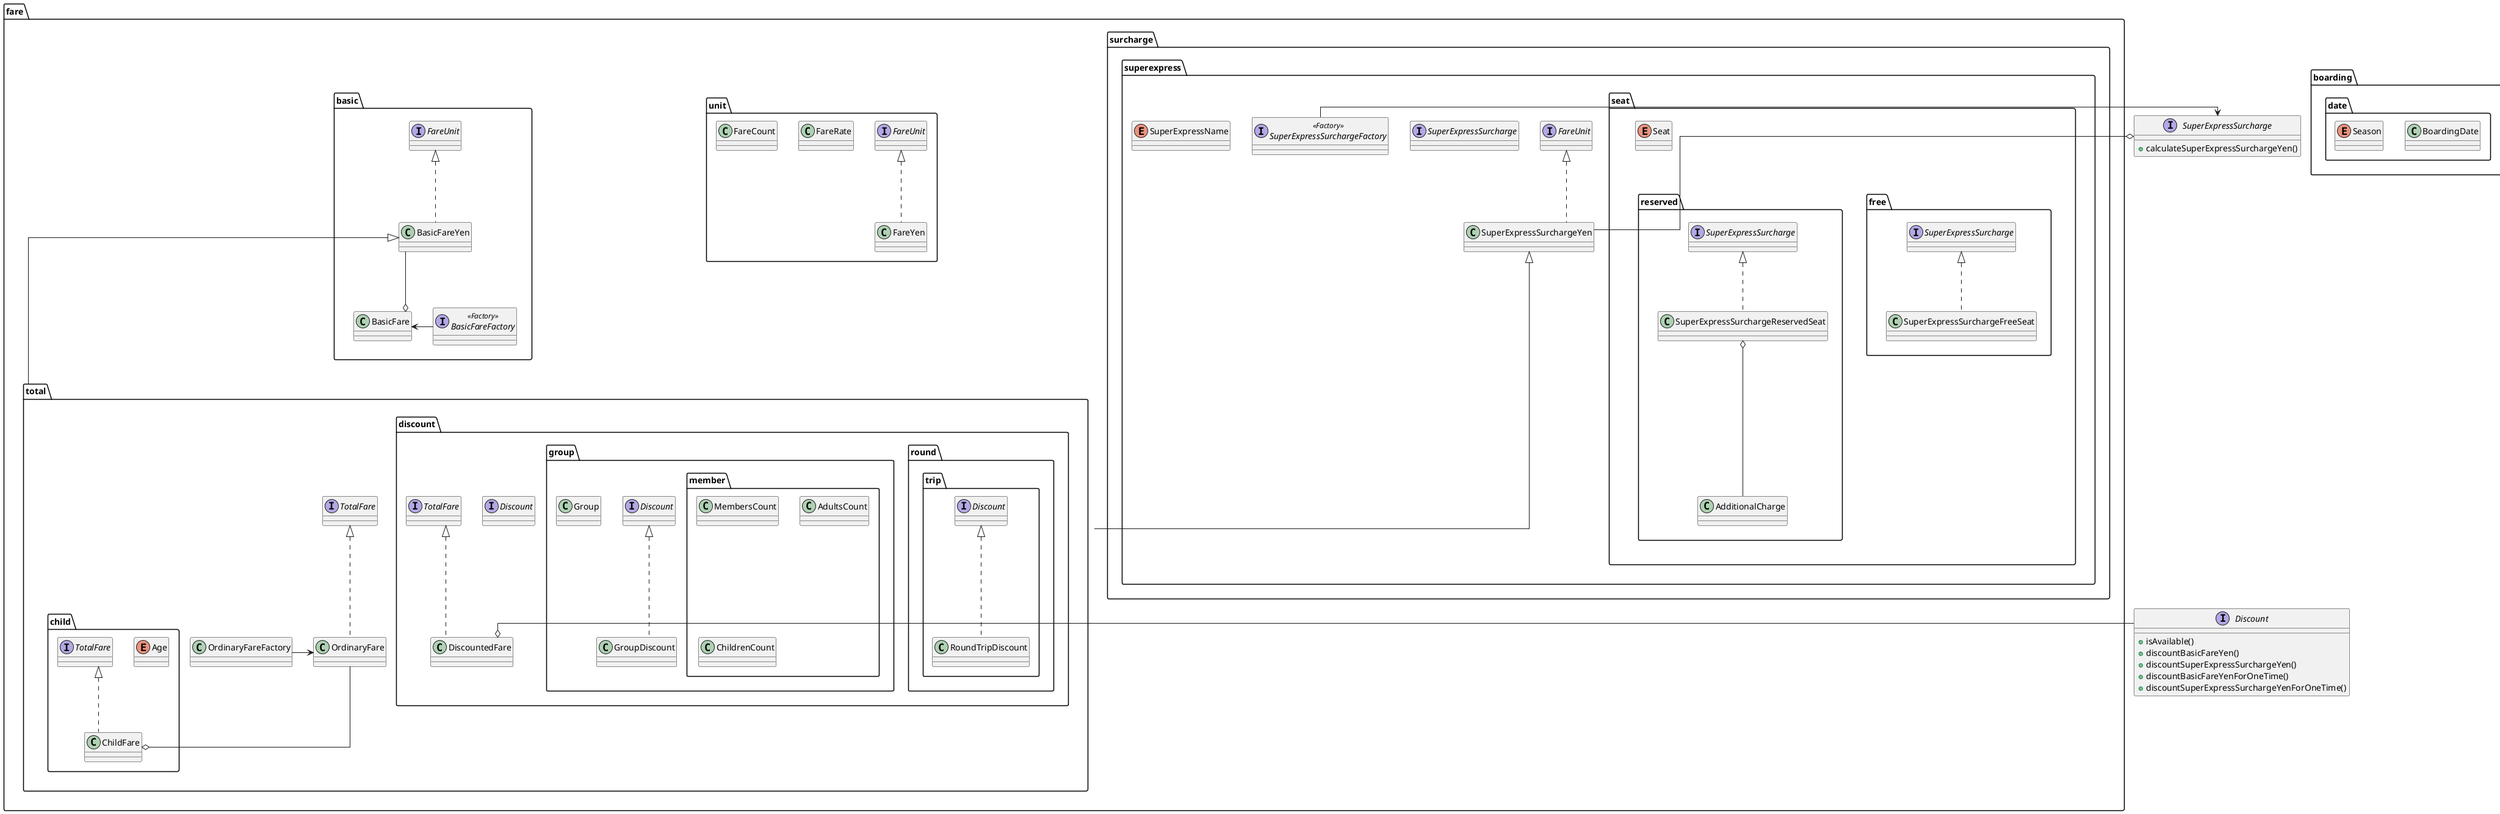 @startuml
skinparam linetype ortho
'left to right direction


package fare {

    package unit {
        interface FareUnit

        class FareYen implements FareUnit
        class FareRate
        class FareCount
    }


    package basic {
        class BasicFare
        class BasicFareYen implements FareUnit

        interface BasicFareFactory <<Factory>>
    }

    package surcharge.superexpress {
        interface SuperExpressSurcharge
        class SuperExpressSurchargeYen implements FareUnit
        interface SuperExpressSurchargeFactory <<Factory>>
        enum SuperExpressName

        package seat {
            enum Seat

            package reserved {
                class SuperExpressSurchargeReservedSeat implements SuperExpressSurcharge
                class AdditionalCharge
            }

            package free {
                class SuperExpressSurchargeFreeSeat implements SuperExpressSurcharge
            }
        }
    }

    package total {
        interface TotalFare
        class OrdinaryFare implements TotalFare
        class OrdinaryFareFactory

        package child {
            enum Age
            class ChildFare implements TotalFare
        }

        package discount {
            interface Discount
            class DiscountedFare implements TotalFare

            package round.trip {
                class RoundTripDiscount implements Discount
            }
            package group {
                class GroupDiscount implements Discount

                class Group
                package member {
                    class MembersCount
                    class AdultsCount
                    class ChildrenCount
                }
            }
        }
    }


}


package boarding {
    package section {
        class BoardingSection
    
        enum Station
        class OperatingKilometer
    }

    package date {
        class BoardingDate
        enum Season
    }
}


BasicFareYen --o BasicFare
SuperExpressSurchargeYen --o SuperExpressSurcharge

BasicFareYen <|--- total
SuperExpressSurchargeYen <|--- total

OrdinaryFareFactory -> OrdinaryFare
BasicFare <- BasicFareFactory
SuperExpressSurcharge <- SuperExpressSurchargeFactory
SuperExpressSurchargeReservedSeat o-- AdditionalCharge

DiscountedFare o- Discount
OrdinaryFare --o ChildFare


/'レイアウト'/

Station -[hidden] OperatingKilometer

SuperExpressSurcharge -[hidden]- seat
Seat -[hidden]- reserved
free -[hidden] reserved

basic -[hidden] surcharge.superexpress


/' レイアウト終 '/


enum Station {
    - operationKilometer
}

class BoardingSection {
    + calculateOperatingKilometer()
}

class BoardingDate {
    + getSeason()
}

interface FareUnit {
    + plus(fareYen)
    + minus(fareYen)
    + times(fareReta)
    + times(fareCount)
}


class FareYen {
    - value
}

class FareRate {
    - value
}


class BasicFareYen {
    - fareYen
}

class BasicFare {
    + getBasicFare()
}

class SuperExpressSurchargeYen {
    - fareYen
}

interface SuperExpressSurcharge {
    + calculateSuperExpressSurchargeYen()
}



enum SuperExpressName {
    + hasAdditionalCharge()
}





interface TotalFare {
    + getBasicFare()
    + getSuperExpressSurcharge()
    + {default} sumFareYen()
}

class OrdinaryFare {
    - basicFareYen
    - superExpressSurchargeYen
}

class OrdinaryFareFactory {
    - basicFareFactory
    - superExpressSurchargeFactory
}

class ChildFare {
    - ordinaryFare
}


interface SuperExpressSurcharge {

}





interface Discount {
    + isAvailable()
    + discountBasicFareYen()
    + discountSuperExpressSurchargeYen()
    + discountBasicFareYenForOneTime()
    + discountSuperExpressSurchargeYenForOneTime()
}

class DiscountedFare {
    - totalFare
    - discount
}


class RoundTripDiscount {
    - oneWayOperatingKilometer
}


class GroupDiscount {
    - group
    - BoardingDate
}

class Group {
    - adultsCount
    - childrenCount
}

class AdultsCount {
    - membersCount
}

class ChildrenCount {
    - membersCount
}

class MembersCount {
    - FareCount
}

@enduml